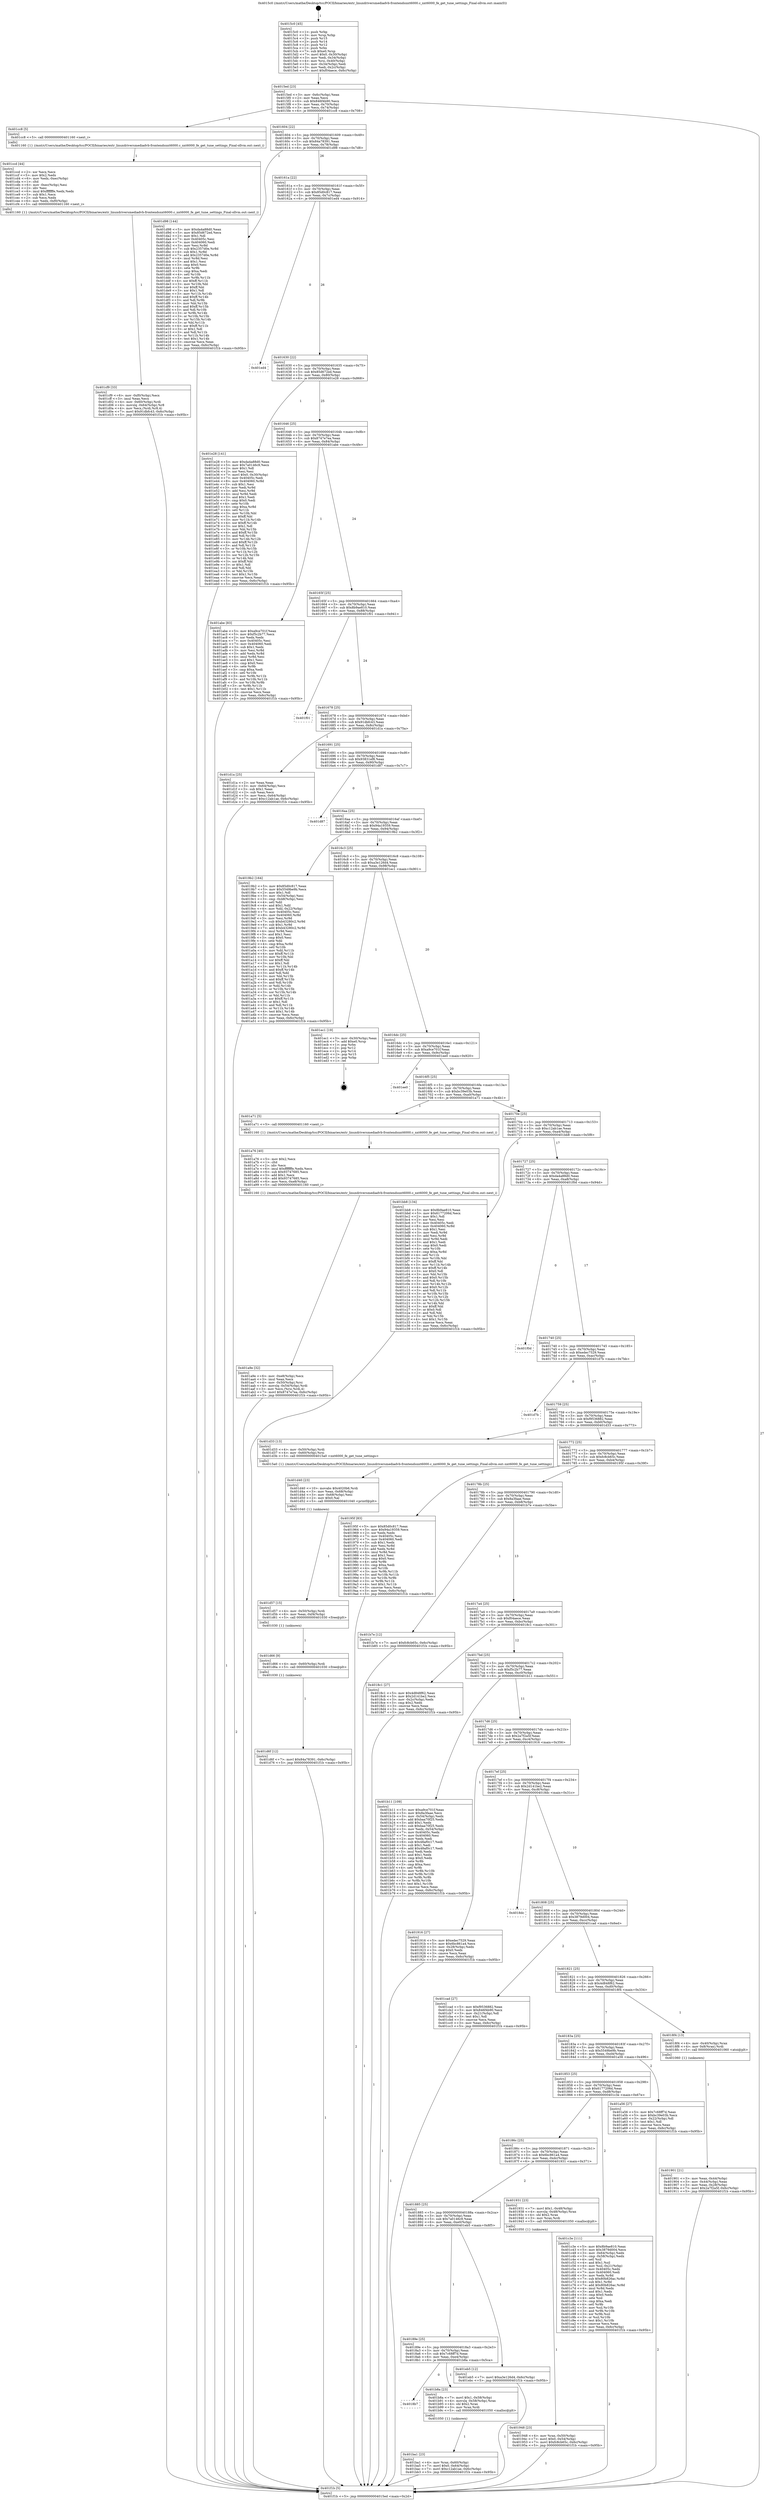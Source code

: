 digraph "0x4015c0" {
  label = "0x4015c0 (/mnt/c/Users/mathe/Desktop/tcc/POCII/binaries/extr_linuxdriversmediadvb-frontendsnxt6000.c_nxt6000_fe_get_tune_settings_Final-ollvm.out::main(0))"
  labelloc = "t"
  node[shape=record]

  Entry [label="",width=0.3,height=0.3,shape=circle,fillcolor=black,style=filled]
  "0x4015ed" [label="{
     0x4015ed [23]\l
     | [instrs]\l
     &nbsp;&nbsp;0x4015ed \<+3\>: mov -0x6c(%rbp),%eax\l
     &nbsp;&nbsp;0x4015f0 \<+2\>: mov %eax,%ecx\l
     &nbsp;&nbsp;0x4015f2 \<+6\>: sub $0x846f4b90,%ecx\l
     &nbsp;&nbsp;0x4015f8 \<+3\>: mov %eax,-0x70(%rbp)\l
     &nbsp;&nbsp;0x4015fb \<+3\>: mov %ecx,-0x74(%rbp)\l
     &nbsp;&nbsp;0x4015fe \<+6\>: je 0000000000401cc8 \<main+0x708\>\l
  }"]
  "0x401cc8" [label="{
     0x401cc8 [5]\l
     | [instrs]\l
     &nbsp;&nbsp;0x401cc8 \<+5\>: call 0000000000401160 \<next_i\>\l
     | [calls]\l
     &nbsp;&nbsp;0x401160 \{1\} (/mnt/c/Users/mathe/Desktop/tcc/POCII/binaries/extr_linuxdriversmediadvb-frontendsnxt6000.c_nxt6000_fe_get_tune_settings_Final-ollvm.out::next_i)\l
  }"]
  "0x401604" [label="{
     0x401604 [22]\l
     | [instrs]\l
     &nbsp;&nbsp;0x401604 \<+5\>: jmp 0000000000401609 \<main+0x49\>\l
     &nbsp;&nbsp;0x401609 \<+3\>: mov -0x70(%rbp),%eax\l
     &nbsp;&nbsp;0x40160c \<+5\>: sub $0x84a78391,%eax\l
     &nbsp;&nbsp;0x401611 \<+3\>: mov %eax,-0x78(%rbp)\l
     &nbsp;&nbsp;0x401614 \<+6\>: je 0000000000401d98 \<main+0x7d8\>\l
  }"]
  Exit [label="",width=0.3,height=0.3,shape=circle,fillcolor=black,style=filled,peripheries=2]
  "0x401d98" [label="{
     0x401d98 [144]\l
     | [instrs]\l
     &nbsp;&nbsp;0x401d98 \<+5\>: mov $0xda4a88d0,%eax\l
     &nbsp;&nbsp;0x401d9d \<+5\>: mov $0x85d672ed,%ecx\l
     &nbsp;&nbsp;0x401da2 \<+2\>: mov $0x1,%dl\l
     &nbsp;&nbsp;0x401da4 \<+7\>: mov 0x40405c,%esi\l
     &nbsp;&nbsp;0x401dab \<+7\>: mov 0x404060,%edi\l
     &nbsp;&nbsp;0x401db2 \<+3\>: mov %esi,%r8d\l
     &nbsp;&nbsp;0x401db5 \<+7\>: sub $0x2357d0e,%r8d\l
     &nbsp;&nbsp;0x401dbc \<+4\>: sub $0x1,%r8d\l
     &nbsp;&nbsp;0x401dc0 \<+7\>: add $0x2357d0e,%r8d\l
     &nbsp;&nbsp;0x401dc7 \<+4\>: imul %r8d,%esi\l
     &nbsp;&nbsp;0x401dcb \<+3\>: and $0x1,%esi\l
     &nbsp;&nbsp;0x401dce \<+3\>: cmp $0x0,%esi\l
     &nbsp;&nbsp;0x401dd1 \<+4\>: sete %r9b\l
     &nbsp;&nbsp;0x401dd5 \<+3\>: cmp $0xa,%edi\l
     &nbsp;&nbsp;0x401dd8 \<+4\>: setl %r10b\l
     &nbsp;&nbsp;0x401ddc \<+3\>: mov %r9b,%r11b\l
     &nbsp;&nbsp;0x401ddf \<+4\>: xor $0xff,%r11b\l
     &nbsp;&nbsp;0x401de3 \<+3\>: mov %r10b,%bl\l
     &nbsp;&nbsp;0x401de6 \<+3\>: xor $0xff,%bl\l
     &nbsp;&nbsp;0x401de9 \<+3\>: xor $0x1,%dl\l
     &nbsp;&nbsp;0x401dec \<+3\>: mov %r11b,%r14b\l
     &nbsp;&nbsp;0x401def \<+4\>: and $0xff,%r14b\l
     &nbsp;&nbsp;0x401df3 \<+3\>: and %dl,%r9b\l
     &nbsp;&nbsp;0x401df6 \<+3\>: mov %bl,%r15b\l
     &nbsp;&nbsp;0x401df9 \<+4\>: and $0xff,%r15b\l
     &nbsp;&nbsp;0x401dfd \<+3\>: and %dl,%r10b\l
     &nbsp;&nbsp;0x401e00 \<+3\>: or %r9b,%r14b\l
     &nbsp;&nbsp;0x401e03 \<+3\>: or %r10b,%r15b\l
     &nbsp;&nbsp;0x401e06 \<+3\>: xor %r15b,%r14b\l
     &nbsp;&nbsp;0x401e09 \<+3\>: or %bl,%r11b\l
     &nbsp;&nbsp;0x401e0c \<+4\>: xor $0xff,%r11b\l
     &nbsp;&nbsp;0x401e10 \<+3\>: or $0x1,%dl\l
     &nbsp;&nbsp;0x401e13 \<+3\>: and %dl,%r11b\l
     &nbsp;&nbsp;0x401e16 \<+3\>: or %r11b,%r14b\l
     &nbsp;&nbsp;0x401e19 \<+4\>: test $0x1,%r14b\l
     &nbsp;&nbsp;0x401e1d \<+3\>: cmovne %ecx,%eax\l
     &nbsp;&nbsp;0x401e20 \<+3\>: mov %eax,-0x6c(%rbp)\l
     &nbsp;&nbsp;0x401e23 \<+5\>: jmp 0000000000401f1b \<main+0x95b\>\l
  }"]
  "0x40161a" [label="{
     0x40161a [22]\l
     | [instrs]\l
     &nbsp;&nbsp;0x40161a \<+5\>: jmp 000000000040161f \<main+0x5f\>\l
     &nbsp;&nbsp;0x40161f \<+3\>: mov -0x70(%rbp),%eax\l
     &nbsp;&nbsp;0x401622 \<+5\>: sub $0x85d0c817,%eax\l
     &nbsp;&nbsp;0x401627 \<+3\>: mov %eax,-0x7c(%rbp)\l
     &nbsp;&nbsp;0x40162a \<+6\>: je 0000000000401ed4 \<main+0x914\>\l
  }"]
  "0x401d6f" [label="{
     0x401d6f [12]\l
     | [instrs]\l
     &nbsp;&nbsp;0x401d6f \<+7\>: movl $0x84a78391,-0x6c(%rbp)\l
     &nbsp;&nbsp;0x401d76 \<+5\>: jmp 0000000000401f1b \<main+0x95b\>\l
  }"]
  "0x401ed4" [label="{
     0x401ed4\l
  }", style=dashed]
  "0x401630" [label="{
     0x401630 [22]\l
     | [instrs]\l
     &nbsp;&nbsp;0x401630 \<+5\>: jmp 0000000000401635 \<main+0x75\>\l
     &nbsp;&nbsp;0x401635 \<+3\>: mov -0x70(%rbp),%eax\l
     &nbsp;&nbsp;0x401638 \<+5\>: sub $0x85d672ed,%eax\l
     &nbsp;&nbsp;0x40163d \<+3\>: mov %eax,-0x80(%rbp)\l
     &nbsp;&nbsp;0x401640 \<+6\>: je 0000000000401e28 \<main+0x868\>\l
  }"]
  "0x401d66" [label="{
     0x401d66 [9]\l
     | [instrs]\l
     &nbsp;&nbsp;0x401d66 \<+4\>: mov -0x60(%rbp),%rdi\l
     &nbsp;&nbsp;0x401d6a \<+5\>: call 0000000000401030 \<free@plt\>\l
     | [calls]\l
     &nbsp;&nbsp;0x401030 \{1\} (unknown)\l
  }"]
  "0x401e28" [label="{
     0x401e28 [141]\l
     | [instrs]\l
     &nbsp;&nbsp;0x401e28 \<+5\>: mov $0xda4a88d0,%eax\l
     &nbsp;&nbsp;0x401e2d \<+5\>: mov $0x7a0146c9,%ecx\l
     &nbsp;&nbsp;0x401e32 \<+2\>: mov $0x1,%dl\l
     &nbsp;&nbsp;0x401e34 \<+2\>: xor %esi,%esi\l
     &nbsp;&nbsp;0x401e36 \<+7\>: movl $0x0,-0x30(%rbp)\l
     &nbsp;&nbsp;0x401e3d \<+7\>: mov 0x40405c,%edi\l
     &nbsp;&nbsp;0x401e44 \<+8\>: mov 0x404060,%r8d\l
     &nbsp;&nbsp;0x401e4c \<+3\>: sub $0x1,%esi\l
     &nbsp;&nbsp;0x401e4f \<+3\>: mov %edi,%r9d\l
     &nbsp;&nbsp;0x401e52 \<+3\>: add %esi,%r9d\l
     &nbsp;&nbsp;0x401e55 \<+4\>: imul %r9d,%edi\l
     &nbsp;&nbsp;0x401e59 \<+3\>: and $0x1,%edi\l
     &nbsp;&nbsp;0x401e5c \<+3\>: cmp $0x0,%edi\l
     &nbsp;&nbsp;0x401e5f \<+4\>: sete %r10b\l
     &nbsp;&nbsp;0x401e63 \<+4\>: cmp $0xa,%r8d\l
     &nbsp;&nbsp;0x401e67 \<+4\>: setl %r11b\l
     &nbsp;&nbsp;0x401e6b \<+3\>: mov %r10b,%bl\l
     &nbsp;&nbsp;0x401e6e \<+3\>: xor $0xff,%bl\l
     &nbsp;&nbsp;0x401e71 \<+3\>: mov %r11b,%r14b\l
     &nbsp;&nbsp;0x401e74 \<+4\>: xor $0xff,%r14b\l
     &nbsp;&nbsp;0x401e78 \<+3\>: xor $0x1,%dl\l
     &nbsp;&nbsp;0x401e7b \<+3\>: mov %bl,%r15b\l
     &nbsp;&nbsp;0x401e7e \<+4\>: and $0xff,%r15b\l
     &nbsp;&nbsp;0x401e82 \<+3\>: and %dl,%r10b\l
     &nbsp;&nbsp;0x401e85 \<+3\>: mov %r14b,%r12b\l
     &nbsp;&nbsp;0x401e88 \<+4\>: and $0xff,%r12b\l
     &nbsp;&nbsp;0x401e8c \<+3\>: and %dl,%r11b\l
     &nbsp;&nbsp;0x401e8f \<+3\>: or %r10b,%r15b\l
     &nbsp;&nbsp;0x401e92 \<+3\>: or %r11b,%r12b\l
     &nbsp;&nbsp;0x401e95 \<+3\>: xor %r12b,%r15b\l
     &nbsp;&nbsp;0x401e98 \<+3\>: or %r14b,%bl\l
     &nbsp;&nbsp;0x401e9b \<+3\>: xor $0xff,%bl\l
     &nbsp;&nbsp;0x401e9e \<+3\>: or $0x1,%dl\l
     &nbsp;&nbsp;0x401ea1 \<+2\>: and %dl,%bl\l
     &nbsp;&nbsp;0x401ea3 \<+3\>: or %bl,%r15b\l
     &nbsp;&nbsp;0x401ea6 \<+4\>: test $0x1,%r15b\l
     &nbsp;&nbsp;0x401eaa \<+3\>: cmovne %ecx,%eax\l
     &nbsp;&nbsp;0x401ead \<+3\>: mov %eax,-0x6c(%rbp)\l
     &nbsp;&nbsp;0x401eb0 \<+5\>: jmp 0000000000401f1b \<main+0x95b\>\l
  }"]
  "0x401646" [label="{
     0x401646 [25]\l
     | [instrs]\l
     &nbsp;&nbsp;0x401646 \<+5\>: jmp 000000000040164b \<main+0x8b\>\l
     &nbsp;&nbsp;0x40164b \<+3\>: mov -0x70(%rbp),%eax\l
     &nbsp;&nbsp;0x40164e \<+5\>: sub $0x8747e7ea,%eax\l
     &nbsp;&nbsp;0x401653 \<+6\>: mov %eax,-0x84(%rbp)\l
     &nbsp;&nbsp;0x401659 \<+6\>: je 0000000000401abe \<main+0x4fe\>\l
  }"]
  "0x401d57" [label="{
     0x401d57 [15]\l
     | [instrs]\l
     &nbsp;&nbsp;0x401d57 \<+4\>: mov -0x50(%rbp),%rdi\l
     &nbsp;&nbsp;0x401d5b \<+6\>: mov %eax,-0xf4(%rbp)\l
     &nbsp;&nbsp;0x401d61 \<+5\>: call 0000000000401030 \<free@plt\>\l
     | [calls]\l
     &nbsp;&nbsp;0x401030 \{1\} (unknown)\l
  }"]
  "0x401abe" [label="{
     0x401abe [83]\l
     | [instrs]\l
     &nbsp;&nbsp;0x401abe \<+5\>: mov $0xa9ce701f,%eax\l
     &nbsp;&nbsp;0x401ac3 \<+5\>: mov $0xf5c2b77,%ecx\l
     &nbsp;&nbsp;0x401ac8 \<+2\>: xor %edx,%edx\l
     &nbsp;&nbsp;0x401aca \<+7\>: mov 0x40405c,%esi\l
     &nbsp;&nbsp;0x401ad1 \<+7\>: mov 0x404060,%edi\l
     &nbsp;&nbsp;0x401ad8 \<+3\>: sub $0x1,%edx\l
     &nbsp;&nbsp;0x401adb \<+3\>: mov %esi,%r8d\l
     &nbsp;&nbsp;0x401ade \<+3\>: add %edx,%r8d\l
     &nbsp;&nbsp;0x401ae1 \<+4\>: imul %r8d,%esi\l
     &nbsp;&nbsp;0x401ae5 \<+3\>: and $0x1,%esi\l
     &nbsp;&nbsp;0x401ae8 \<+3\>: cmp $0x0,%esi\l
     &nbsp;&nbsp;0x401aeb \<+4\>: sete %r9b\l
     &nbsp;&nbsp;0x401aef \<+3\>: cmp $0xa,%edi\l
     &nbsp;&nbsp;0x401af2 \<+4\>: setl %r10b\l
     &nbsp;&nbsp;0x401af6 \<+3\>: mov %r9b,%r11b\l
     &nbsp;&nbsp;0x401af9 \<+3\>: and %r10b,%r11b\l
     &nbsp;&nbsp;0x401afc \<+3\>: xor %r10b,%r9b\l
     &nbsp;&nbsp;0x401aff \<+3\>: or %r9b,%r11b\l
     &nbsp;&nbsp;0x401b02 \<+4\>: test $0x1,%r11b\l
     &nbsp;&nbsp;0x401b06 \<+3\>: cmovne %ecx,%eax\l
     &nbsp;&nbsp;0x401b09 \<+3\>: mov %eax,-0x6c(%rbp)\l
     &nbsp;&nbsp;0x401b0c \<+5\>: jmp 0000000000401f1b \<main+0x95b\>\l
  }"]
  "0x40165f" [label="{
     0x40165f [25]\l
     | [instrs]\l
     &nbsp;&nbsp;0x40165f \<+5\>: jmp 0000000000401664 \<main+0xa4\>\l
     &nbsp;&nbsp;0x401664 \<+3\>: mov -0x70(%rbp),%eax\l
     &nbsp;&nbsp;0x401667 \<+5\>: sub $0x8b9ae810,%eax\l
     &nbsp;&nbsp;0x40166c \<+6\>: mov %eax,-0x88(%rbp)\l
     &nbsp;&nbsp;0x401672 \<+6\>: je 0000000000401f01 \<main+0x941\>\l
  }"]
  "0x401d40" [label="{
     0x401d40 [23]\l
     | [instrs]\l
     &nbsp;&nbsp;0x401d40 \<+10\>: movabs $0x4020b6,%rdi\l
     &nbsp;&nbsp;0x401d4a \<+3\>: mov %eax,-0x68(%rbp)\l
     &nbsp;&nbsp;0x401d4d \<+3\>: mov -0x68(%rbp),%esi\l
     &nbsp;&nbsp;0x401d50 \<+2\>: mov $0x0,%al\l
     &nbsp;&nbsp;0x401d52 \<+5\>: call 0000000000401040 \<printf@plt\>\l
     | [calls]\l
     &nbsp;&nbsp;0x401040 \{1\} (unknown)\l
  }"]
  "0x401f01" [label="{
     0x401f01\l
  }", style=dashed]
  "0x401678" [label="{
     0x401678 [25]\l
     | [instrs]\l
     &nbsp;&nbsp;0x401678 \<+5\>: jmp 000000000040167d \<main+0xbd\>\l
     &nbsp;&nbsp;0x40167d \<+3\>: mov -0x70(%rbp),%eax\l
     &nbsp;&nbsp;0x401680 \<+5\>: sub $0x91dbfc43,%eax\l
     &nbsp;&nbsp;0x401685 \<+6\>: mov %eax,-0x8c(%rbp)\l
     &nbsp;&nbsp;0x40168b \<+6\>: je 0000000000401d1a \<main+0x75a\>\l
  }"]
  "0x401cf9" [label="{
     0x401cf9 [33]\l
     | [instrs]\l
     &nbsp;&nbsp;0x401cf9 \<+6\>: mov -0xf0(%rbp),%ecx\l
     &nbsp;&nbsp;0x401cff \<+3\>: imul %eax,%ecx\l
     &nbsp;&nbsp;0x401d02 \<+4\>: mov -0x60(%rbp),%rdi\l
     &nbsp;&nbsp;0x401d06 \<+4\>: movslq -0x64(%rbp),%r8\l
     &nbsp;&nbsp;0x401d0a \<+4\>: mov %ecx,(%rdi,%r8,4)\l
     &nbsp;&nbsp;0x401d0e \<+7\>: movl $0x91dbfc43,-0x6c(%rbp)\l
     &nbsp;&nbsp;0x401d15 \<+5\>: jmp 0000000000401f1b \<main+0x95b\>\l
  }"]
  "0x401d1a" [label="{
     0x401d1a [25]\l
     | [instrs]\l
     &nbsp;&nbsp;0x401d1a \<+2\>: xor %eax,%eax\l
     &nbsp;&nbsp;0x401d1c \<+3\>: mov -0x64(%rbp),%ecx\l
     &nbsp;&nbsp;0x401d1f \<+3\>: sub $0x1,%eax\l
     &nbsp;&nbsp;0x401d22 \<+2\>: sub %eax,%ecx\l
     &nbsp;&nbsp;0x401d24 \<+3\>: mov %ecx,-0x64(%rbp)\l
     &nbsp;&nbsp;0x401d27 \<+7\>: movl $0xc12ab1ae,-0x6c(%rbp)\l
     &nbsp;&nbsp;0x401d2e \<+5\>: jmp 0000000000401f1b \<main+0x95b\>\l
  }"]
  "0x401691" [label="{
     0x401691 [25]\l
     | [instrs]\l
     &nbsp;&nbsp;0x401691 \<+5\>: jmp 0000000000401696 \<main+0xd6\>\l
     &nbsp;&nbsp;0x401696 \<+3\>: mov -0x70(%rbp),%eax\l
     &nbsp;&nbsp;0x401699 \<+5\>: sub $0x93831ef8,%eax\l
     &nbsp;&nbsp;0x40169e \<+6\>: mov %eax,-0x90(%rbp)\l
     &nbsp;&nbsp;0x4016a4 \<+6\>: je 0000000000401d87 \<main+0x7c7\>\l
  }"]
  "0x401ccd" [label="{
     0x401ccd [44]\l
     | [instrs]\l
     &nbsp;&nbsp;0x401ccd \<+2\>: xor %ecx,%ecx\l
     &nbsp;&nbsp;0x401ccf \<+5\>: mov $0x2,%edx\l
     &nbsp;&nbsp;0x401cd4 \<+6\>: mov %edx,-0xec(%rbp)\l
     &nbsp;&nbsp;0x401cda \<+1\>: cltd\l
     &nbsp;&nbsp;0x401cdb \<+6\>: mov -0xec(%rbp),%esi\l
     &nbsp;&nbsp;0x401ce1 \<+2\>: idiv %esi\l
     &nbsp;&nbsp;0x401ce3 \<+6\>: imul $0xfffffffe,%edx,%edx\l
     &nbsp;&nbsp;0x401ce9 \<+3\>: sub $0x1,%ecx\l
     &nbsp;&nbsp;0x401cec \<+2\>: sub %ecx,%edx\l
     &nbsp;&nbsp;0x401cee \<+6\>: mov %edx,-0xf0(%rbp)\l
     &nbsp;&nbsp;0x401cf4 \<+5\>: call 0000000000401160 \<next_i\>\l
     | [calls]\l
     &nbsp;&nbsp;0x401160 \{1\} (/mnt/c/Users/mathe/Desktop/tcc/POCII/binaries/extr_linuxdriversmediadvb-frontendsnxt6000.c_nxt6000_fe_get_tune_settings_Final-ollvm.out::next_i)\l
  }"]
  "0x401d87" [label="{
     0x401d87\l
  }", style=dashed]
  "0x4016aa" [label="{
     0x4016aa [25]\l
     | [instrs]\l
     &nbsp;&nbsp;0x4016aa \<+5\>: jmp 00000000004016af \<main+0xef\>\l
     &nbsp;&nbsp;0x4016af \<+3\>: mov -0x70(%rbp),%eax\l
     &nbsp;&nbsp;0x4016b2 \<+5\>: sub $0x94a19359,%eax\l
     &nbsp;&nbsp;0x4016b7 \<+6\>: mov %eax,-0x94(%rbp)\l
     &nbsp;&nbsp;0x4016bd \<+6\>: je 00000000004019b2 \<main+0x3f2\>\l
  }"]
  "0x401ba1" [label="{
     0x401ba1 [23]\l
     | [instrs]\l
     &nbsp;&nbsp;0x401ba1 \<+4\>: mov %rax,-0x60(%rbp)\l
     &nbsp;&nbsp;0x401ba5 \<+7\>: movl $0x0,-0x64(%rbp)\l
     &nbsp;&nbsp;0x401bac \<+7\>: movl $0xc12ab1ae,-0x6c(%rbp)\l
     &nbsp;&nbsp;0x401bb3 \<+5\>: jmp 0000000000401f1b \<main+0x95b\>\l
  }"]
  "0x4019b2" [label="{
     0x4019b2 [164]\l
     | [instrs]\l
     &nbsp;&nbsp;0x4019b2 \<+5\>: mov $0x85d0c817,%eax\l
     &nbsp;&nbsp;0x4019b7 \<+5\>: mov $0x5549be9b,%ecx\l
     &nbsp;&nbsp;0x4019bc \<+2\>: mov $0x1,%dl\l
     &nbsp;&nbsp;0x4019be \<+3\>: mov -0x54(%rbp),%esi\l
     &nbsp;&nbsp;0x4019c1 \<+3\>: cmp -0x48(%rbp),%esi\l
     &nbsp;&nbsp;0x4019c4 \<+4\>: setl %dil\l
     &nbsp;&nbsp;0x4019c8 \<+4\>: and $0x1,%dil\l
     &nbsp;&nbsp;0x4019cc \<+4\>: mov %dil,-0x22(%rbp)\l
     &nbsp;&nbsp;0x4019d0 \<+7\>: mov 0x40405c,%esi\l
     &nbsp;&nbsp;0x4019d7 \<+8\>: mov 0x404060,%r8d\l
     &nbsp;&nbsp;0x4019df \<+3\>: mov %esi,%r9d\l
     &nbsp;&nbsp;0x4019e2 \<+7\>: sub $0xb43280c2,%r9d\l
     &nbsp;&nbsp;0x4019e9 \<+4\>: sub $0x1,%r9d\l
     &nbsp;&nbsp;0x4019ed \<+7\>: add $0xb43280c2,%r9d\l
     &nbsp;&nbsp;0x4019f4 \<+4\>: imul %r9d,%esi\l
     &nbsp;&nbsp;0x4019f8 \<+3\>: and $0x1,%esi\l
     &nbsp;&nbsp;0x4019fb \<+3\>: cmp $0x0,%esi\l
     &nbsp;&nbsp;0x4019fe \<+4\>: sete %dil\l
     &nbsp;&nbsp;0x401a02 \<+4\>: cmp $0xa,%r8d\l
     &nbsp;&nbsp;0x401a06 \<+4\>: setl %r10b\l
     &nbsp;&nbsp;0x401a0a \<+3\>: mov %dil,%r11b\l
     &nbsp;&nbsp;0x401a0d \<+4\>: xor $0xff,%r11b\l
     &nbsp;&nbsp;0x401a11 \<+3\>: mov %r10b,%bl\l
     &nbsp;&nbsp;0x401a14 \<+3\>: xor $0xff,%bl\l
     &nbsp;&nbsp;0x401a17 \<+3\>: xor $0x1,%dl\l
     &nbsp;&nbsp;0x401a1a \<+3\>: mov %r11b,%r14b\l
     &nbsp;&nbsp;0x401a1d \<+4\>: and $0xff,%r14b\l
     &nbsp;&nbsp;0x401a21 \<+3\>: and %dl,%dil\l
     &nbsp;&nbsp;0x401a24 \<+3\>: mov %bl,%r15b\l
     &nbsp;&nbsp;0x401a27 \<+4\>: and $0xff,%r15b\l
     &nbsp;&nbsp;0x401a2b \<+3\>: and %dl,%r10b\l
     &nbsp;&nbsp;0x401a2e \<+3\>: or %dil,%r14b\l
     &nbsp;&nbsp;0x401a31 \<+3\>: or %r10b,%r15b\l
     &nbsp;&nbsp;0x401a34 \<+3\>: xor %r15b,%r14b\l
     &nbsp;&nbsp;0x401a37 \<+3\>: or %bl,%r11b\l
     &nbsp;&nbsp;0x401a3a \<+4\>: xor $0xff,%r11b\l
     &nbsp;&nbsp;0x401a3e \<+3\>: or $0x1,%dl\l
     &nbsp;&nbsp;0x401a41 \<+3\>: and %dl,%r11b\l
     &nbsp;&nbsp;0x401a44 \<+3\>: or %r11b,%r14b\l
     &nbsp;&nbsp;0x401a47 \<+4\>: test $0x1,%r14b\l
     &nbsp;&nbsp;0x401a4b \<+3\>: cmovne %ecx,%eax\l
     &nbsp;&nbsp;0x401a4e \<+3\>: mov %eax,-0x6c(%rbp)\l
     &nbsp;&nbsp;0x401a51 \<+5\>: jmp 0000000000401f1b \<main+0x95b\>\l
  }"]
  "0x4016c3" [label="{
     0x4016c3 [25]\l
     | [instrs]\l
     &nbsp;&nbsp;0x4016c3 \<+5\>: jmp 00000000004016c8 \<main+0x108\>\l
     &nbsp;&nbsp;0x4016c8 \<+3\>: mov -0x70(%rbp),%eax\l
     &nbsp;&nbsp;0x4016cb \<+5\>: sub $0xa3e126d4,%eax\l
     &nbsp;&nbsp;0x4016d0 \<+6\>: mov %eax,-0x98(%rbp)\l
     &nbsp;&nbsp;0x4016d6 \<+6\>: je 0000000000401ec1 \<main+0x901\>\l
  }"]
  "0x4018b7" [label="{
     0x4018b7\l
  }", style=dashed]
  "0x401ec1" [label="{
     0x401ec1 [19]\l
     | [instrs]\l
     &nbsp;&nbsp;0x401ec1 \<+3\>: mov -0x30(%rbp),%eax\l
     &nbsp;&nbsp;0x401ec4 \<+7\>: add $0xe0,%rsp\l
     &nbsp;&nbsp;0x401ecb \<+1\>: pop %rbx\l
     &nbsp;&nbsp;0x401ecc \<+2\>: pop %r12\l
     &nbsp;&nbsp;0x401ece \<+2\>: pop %r14\l
     &nbsp;&nbsp;0x401ed0 \<+2\>: pop %r15\l
     &nbsp;&nbsp;0x401ed2 \<+1\>: pop %rbp\l
     &nbsp;&nbsp;0x401ed3 \<+1\>: ret\l
  }"]
  "0x4016dc" [label="{
     0x4016dc [25]\l
     | [instrs]\l
     &nbsp;&nbsp;0x4016dc \<+5\>: jmp 00000000004016e1 \<main+0x121\>\l
     &nbsp;&nbsp;0x4016e1 \<+3\>: mov -0x70(%rbp),%eax\l
     &nbsp;&nbsp;0x4016e4 \<+5\>: sub $0xa9ce701f,%eax\l
     &nbsp;&nbsp;0x4016e9 \<+6\>: mov %eax,-0x9c(%rbp)\l
     &nbsp;&nbsp;0x4016ef \<+6\>: je 0000000000401ee0 \<main+0x920\>\l
  }"]
  "0x401b8a" [label="{
     0x401b8a [23]\l
     | [instrs]\l
     &nbsp;&nbsp;0x401b8a \<+7\>: movl $0x1,-0x58(%rbp)\l
     &nbsp;&nbsp;0x401b91 \<+4\>: movslq -0x58(%rbp),%rax\l
     &nbsp;&nbsp;0x401b95 \<+4\>: shl $0x2,%rax\l
     &nbsp;&nbsp;0x401b99 \<+3\>: mov %rax,%rdi\l
     &nbsp;&nbsp;0x401b9c \<+5\>: call 0000000000401050 \<malloc@plt\>\l
     | [calls]\l
     &nbsp;&nbsp;0x401050 \{1\} (unknown)\l
  }"]
  "0x401ee0" [label="{
     0x401ee0\l
  }", style=dashed]
  "0x4016f5" [label="{
     0x4016f5 [25]\l
     | [instrs]\l
     &nbsp;&nbsp;0x4016f5 \<+5\>: jmp 00000000004016fa \<main+0x13a\>\l
     &nbsp;&nbsp;0x4016fa \<+3\>: mov -0x70(%rbp),%eax\l
     &nbsp;&nbsp;0x4016fd \<+5\>: sub $0xbc39e03b,%eax\l
     &nbsp;&nbsp;0x401702 \<+6\>: mov %eax,-0xa0(%rbp)\l
     &nbsp;&nbsp;0x401708 \<+6\>: je 0000000000401a71 \<main+0x4b1\>\l
  }"]
  "0x40189e" [label="{
     0x40189e [25]\l
     | [instrs]\l
     &nbsp;&nbsp;0x40189e \<+5\>: jmp 00000000004018a3 \<main+0x2e3\>\l
     &nbsp;&nbsp;0x4018a3 \<+3\>: mov -0x70(%rbp),%eax\l
     &nbsp;&nbsp;0x4018a6 \<+5\>: sub $0x7c68ff7d,%eax\l
     &nbsp;&nbsp;0x4018ab \<+6\>: mov %eax,-0xe4(%rbp)\l
     &nbsp;&nbsp;0x4018b1 \<+6\>: je 0000000000401b8a \<main+0x5ca\>\l
  }"]
  "0x401a71" [label="{
     0x401a71 [5]\l
     | [instrs]\l
     &nbsp;&nbsp;0x401a71 \<+5\>: call 0000000000401160 \<next_i\>\l
     | [calls]\l
     &nbsp;&nbsp;0x401160 \{1\} (/mnt/c/Users/mathe/Desktop/tcc/POCII/binaries/extr_linuxdriversmediadvb-frontendsnxt6000.c_nxt6000_fe_get_tune_settings_Final-ollvm.out::next_i)\l
  }"]
  "0x40170e" [label="{
     0x40170e [25]\l
     | [instrs]\l
     &nbsp;&nbsp;0x40170e \<+5\>: jmp 0000000000401713 \<main+0x153\>\l
     &nbsp;&nbsp;0x401713 \<+3\>: mov -0x70(%rbp),%eax\l
     &nbsp;&nbsp;0x401716 \<+5\>: sub $0xc12ab1ae,%eax\l
     &nbsp;&nbsp;0x40171b \<+6\>: mov %eax,-0xa4(%rbp)\l
     &nbsp;&nbsp;0x401721 \<+6\>: je 0000000000401bb8 \<main+0x5f8\>\l
  }"]
  "0x401eb5" [label="{
     0x401eb5 [12]\l
     | [instrs]\l
     &nbsp;&nbsp;0x401eb5 \<+7\>: movl $0xa3e126d4,-0x6c(%rbp)\l
     &nbsp;&nbsp;0x401ebc \<+5\>: jmp 0000000000401f1b \<main+0x95b\>\l
  }"]
  "0x401bb8" [label="{
     0x401bb8 [134]\l
     | [instrs]\l
     &nbsp;&nbsp;0x401bb8 \<+5\>: mov $0x8b9ae810,%eax\l
     &nbsp;&nbsp;0x401bbd \<+5\>: mov $0x6177206d,%ecx\l
     &nbsp;&nbsp;0x401bc2 \<+2\>: mov $0x1,%dl\l
     &nbsp;&nbsp;0x401bc4 \<+2\>: xor %esi,%esi\l
     &nbsp;&nbsp;0x401bc6 \<+7\>: mov 0x40405c,%edi\l
     &nbsp;&nbsp;0x401bcd \<+8\>: mov 0x404060,%r8d\l
     &nbsp;&nbsp;0x401bd5 \<+3\>: sub $0x1,%esi\l
     &nbsp;&nbsp;0x401bd8 \<+3\>: mov %edi,%r9d\l
     &nbsp;&nbsp;0x401bdb \<+3\>: add %esi,%r9d\l
     &nbsp;&nbsp;0x401bde \<+4\>: imul %r9d,%edi\l
     &nbsp;&nbsp;0x401be2 \<+3\>: and $0x1,%edi\l
     &nbsp;&nbsp;0x401be5 \<+3\>: cmp $0x0,%edi\l
     &nbsp;&nbsp;0x401be8 \<+4\>: sete %r10b\l
     &nbsp;&nbsp;0x401bec \<+4\>: cmp $0xa,%r8d\l
     &nbsp;&nbsp;0x401bf0 \<+4\>: setl %r11b\l
     &nbsp;&nbsp;0x401bf4 \<+3\>: mov %r10b,%bl\l
     &nbsp;&nbsp;0x401bf7 \<+3\>: xor $0xff,%bl\l
     &nbsp;&nbsp;0x401bfa \<+3\>: mov %r11b,%r14b\l
     &nbsp;&nbsp;0x401bfd \<+4\>: xor $0xff,%r14b\l
     &nbsp;&nbsp;0x401c01 \<+3\>: xor $0x0,%dl\l
     &nbsp;&nbsp;0x401c04 \<+3\>: mov %bl,%r15b\l
     &nbsp;&nbsp;0x401c07 \<+4\>: and $0x0,%r15b\l
     &nbsp;&nbsp;0x401c0b \<+3\>: and %dl,%r10b\l
     &nbsp;&nbsp;0x401c0e \<+3\>: mov %r14b,%r12b\l
     &nbsp;&nbsp;0x401c11 \<+4\>: and $0x0,%r12b\l
     &nbsp;&nbsp;0x401c15 \<+3\>: and %dl,%r11b\l
     &nbsp;&nbsp;0x401c18 \<+3\>: or %r10b,%r15b\l
     &nbsp;&nbsp;0x401c1b \<+3\>: or %r11b,%r12b\l
     &nbsp;&nbsp;0x401c1e \<+3\>: xor %r12b,%r15b\l
     &nbsp;&nbsp;0x401c21 \<+3\>: or %r14b,%bl\l
     &nbsp;&nbsp;0x401c24 \<+3\>: xor $0xff,%bl\l
     &nbsp;&nbsp;0x401c27 \<+3\>: or $0x0,%dl\l
     &nbsp;&nbsp;0x401c2a \<+2\>: and %dl,%bl\l
     &nbsp;&nbsp;0x401c2c \<+3\>: or %bl,%r15b\l
     &nbsp;&nbsp;0x401c2f \<+4\>: test $0x1,%r15b\l
     &nbsp;&nbsp;0x401c33 \<+3\>: cmovne %ecx,%eax\l
     &nbsp;&nbsp;0x401c36 \<+3\>: mov %eax,-0x6c(%rbp)\l
     &nbsp;&nbsp;0x401c39 \<+5\>: jmp 0000000000401f1b \<main+0x95b\>\l
  }"]
  "0x401727" [label="{
     0x401727 [25]\l
     | [instrs]\l
     &nbsp;&nbsp;0x401727 \<+5\>: jmp 000000000040172c \<main+0x16c\>\l
     &nbsp;&nbsp;0x40172c \<+3\>: mov -0x70(%rbp),%eax\l
     &nbsp;&nbsp;0x40172f \<+5\>: sub $0xda4a88d0,%eax\l
     &nbsp;&nbsp;0x401734 \<+6\>: mov %eax,-0xa8(%rbp)\l
     &nbsp;&nbsp;0x40173a \<+6\>: je 0000000000401f0d \<main+0x94d\>\l
  }"]
  "0x401a9e" [label="{
     0x401a9e [32]\l
     | [instrs]\l
     &nbsp;&nbsp;0x401a9e \<+6\>: mov -0xe8(%rbp),%ecx\l
     &nbsp;&nbsp;0x401aa4 \<+3\>: imul %eax,%ecx\l
     &nbsp;&nbsp;0x401aa7 \<+4\>: mov -0x50(%rbp),%rsi\l
     &nbsp;&nbsp;0x401aab \<+4\>: movslq -0x54(%rbp),%rdi\l
     &nbsp;&nbsp;0x401aaf \<+3\>: mov %ecx,(%rsi,%rdi,4)\l
     &nbsp;&nbsp;0x401ab2 \<+7\>: movl $0x8747e7ea,-0x6c(%rbp)\l
     &nbsp;&nbsp;0x401ab9 \<+5\>: jmp 0000000000401f1b \<main+0x95b\>\l
  }"]
  "0x401f0d" [label="{
     0x401f0d\l
  }", style=dashed]
  "0x401740" [label="{
     0x401740 [25]\l
     | [instrs]\l
     &nbsp;&nbsp;0x401740 \<+5\>: jmp 0000000000401745 \<main+0x185\>\l
     &nbsp;&nbsp;0x401745 \<+3\>: mov -0x70(%rbp),%eax\l
     &nbsp;&nbsp;0x401748 \<+5\>: sub $0xedec7529,%eax\l
     &nbsp;&nbsp;0x40174d \<+6\>: mov %eax,-0xac(%rbp)\l
     &nbsp;&nbsp;0x401753 \<+6\>: je 0000000000401d7b \<main+0x7bb\>\l
  }"]
  "0x401a76" [label="{
     0x401a76 [40]\l
     | [instrs]\l
     &nbsp;&nbsp;0x401a76 \<+5\>: mov $0x2,%ecx\l
     &nbsp;&nbsp;0x401a7b \<+1\>: cltd\l
     &nbsp;&nbsp;0x401a7c \<+2\>: idiv %ecx\l
     &nbsp;&nbsp;0x401a7e \<+6\>: imul $0xfffffffe,%edx,%ecx\l
     &nbsp;&nbsp;0x401a84 \<+6\>: sub $0x93747685,%ecx\l
     &nbsp;&nbsp;0x401a8a \<+3\>: add $0x1,%ecx\l
     &nbsp;&nbsp;0x401a8d \<+6\>: add $0x93747685,%ecx\l
     &nbsp;&nbsp;0x401a93 \<+6\>: mov %ecx,-0xe8(%rbp)\l
     &nbsp;&nbsp;0x401a99 \<+5\>: call 0000000000401160 \<next_i\>\l
     | [calls]\l
     &nbsp;&nbsp;0x401160 \{1\} (/mnt/c/Users/mathe/Desktop/tcc/POCII/binaries/extr_linuxdriversmediadvb-frontendsnxt6000.c_nxt6000_fe_get_tune_settings_Final-ollvm.out::next_i)\l
  }"]
  "0x401d7b" [label="{
     0x401d7b\l
  }", style=dashed]
  "0x401759" [label="{
     0x401759 [25]\l
     | [instrs]\l
     &nbsp;&nbsp;0x401759 \<+5\>: jmp 000000000040175e \<main+0x19e\>\l
     &nbsp;&nbsp;0x40175e \<+3\>: mov -0x70(%rbp),%eax\l
     &nbsp;&nbsp;0x401761 \<+5\>: sub $0xf9536882,%eax\l
     &nbsp;&nbsp;0x401766 \<+6\>: mov %eax,-0xb0(%rbp)\l
     &nbsp;&nbsp;0x40176c \<+6\>: je 0000000000401d33 \<main+0x773\>\l
  }"]
  "0x401948" [label="{
     0x401948 [23]\l
     | [instrs]\l
     &nbsp;&nbsp;0x401948 \<+4\>: mov %rax,-0x50(%rbp)\l
     &nbsp;&nbsp;0x40194c \<+7\>: movl $0x0,-0x54(%rbp)\l
     &nbsp;&nbsp;0x401953 \<+7\>: movl $0xfc8cb65c,-0x6c(%rbp)\l
     &nbsp;&nbsp;0x40195a \<+5\>: jmp 0000000000401f1b \<main+0x95b\>\l
  }"]
  "0x401d33" [label="{
     0x401d33 [13]\l
     | [instrs]\l
     &nbsp;&nbsp;0x401d33 \<+4\>: mov -0x50(%rbp),%rdi\l
     &nbsp;&nbsp;0x401d37 \<+4\>: mov -0x60(%rbp),%rsi\l
     &nbsp;&nbsp;0x401d3b \<+5\>: call 00000000004015a0 \<nxt6000_fe_get_tune_settings\>\l
     | [calls]\l
     &nbsp;&nbsp;0x4015a0 \{1\} (/mnt/c/Users/mathe/Desktop/tcc/POCII/binaries/extr_linuxdriversmediadvb-frontendsnxt6000.c_nxt6000_fe_get_tune_settings_Final-ollvm.out::nxt6000_fe_get_tune_settings)\l
  }"]
  "0x401772" [label="{
     0x401772 [25]\l
     | [instrs]\l
     &nbsp;&nbsp;0x401772 \<+5\>: jmp 0000000000401777 \<main+0x1b7\>\l
     &nbsp;&nbsp;0x401777 \<+3\>: mov -0x70(%rbp),%eax\l
     &nbsp;&nbsp;0x40177a \<+5\>: sub $0xfc8cb65c,%eax\l
     &nbsp;&nbsp;0x40177f \<+6\>: mov %eax,-0xb4(%rbp)\l
     &nbsp;&nbsp;0x401785 \<+6\>: je 000000000040195f \<main+0x39f\>\l
  }"]
  "0x401885" [label="{
     0x401885 [25]\l
     | [instrs]\l
     &nbsp;&nbsp;0x401885 \<+5\>: jmp 000000000040188a \<main+0x2ca\>\l
     &nbsp;&nbsp;0x40188a \<+3\>: mov -0x70(%rbp),%eax\l
     &nbsp;&nbsp;0x40188d \<+5\>: sub $0x7a0146c9,%eax\l
     &nbsp;&nbsp;0x401892 \<+6\>: mov %eax,-0xe0(%rbp)\l
     &nbsp;&nbsp;0x401898 \<+6\>: je 0000000000401eb5 \<main+0x8f5\>\l
  }"]
  "0x40195f" [label="{
     0x40195f [83]\l
     | [instrs]\l
     &nbsp;&nbsp;0x40195f \<+5\>: mov $0x85d0c817,%eax\l
     &nbsp;&nbsp;0x401964 \<+5\>: mov $0x94a19359,%ecx\l
     &nbsp;&nbsp;0x401969 \<+2\>: xor %edx,%edx\l
     &nbsp;&nbsp;0x40196b \<+7\>: mov 0x40405c,%esi\l
     &nbsp;&nbsp;0x401972 \<+7\>: mov 0x404060,%edi\l
     &nbsp;&nbsp;0x401979 \<+3\>: sub $0x1,%edx\l
     &nbsp;&nbsp;0x40197c \<+3\>: mov %esi,%r8d\l
     &nbsp;&nbsp;0x40197f \<+3\>: add %edx,%r8d\l
     &nbsp;&nbsp;0x401982 \<+4\>: imul %r8d,%esi\l
     &nbsp;&nbsp;0x401986 \<+3\>: and $0x1,%esi\l
     &nbsp;&nbsp;0x401989 \<+3\>: cmp $0x0,%esi\l
     &nbsp;&nbsp;0x40198c \<+4\>: sete %r9b\l
     &nbsp;&nbsp;0x401990 \<+3\>: cmp $0xa,%edi\l
     &nbsp;&nbsp;0x401993 \<+4\>: setl %r10b\l
     &nbsp;&nbsp;0x401997 \<+3\>: mov %r9b,%r11b\l
     &nbsp;&nbsp;0x40199a \<+3\>: and %r10b,%r11b\l
     &nbsp;&nbsp;0x40199d \<+3\>: xor %r10b,%r9b\l
     &nbsp;&nbsp;0x4019a0 \<+3\>: or %r9b,%r11b\l
     &nbsp;&nbsp;0x4019a3 \<+4\>: test $0x1,%r11b\l
     &nbsp;&nbsp;0x4019a7 \<+3\>: cmovne %ecx,%eax\l
     &nbsp;&nbsp;0x4019aa \<+3\>: mov %eax,-0x6c(%rbp)\l
     &nbsp;&nbsp;0x4019ad \<+5\>: jmp 0000000000401f1b \<main+0x95b\>\l
  }"]
  "0x40178b" [label="{
     0x40178b [25]\l
     | [instrs]\l
     &nbsp;&nbsp;0x40178b \<+5\>: jmp 0000000000401790 \<main+0x1d0\>\l
     &nbsp;&nbsp;0x401790 \<+3\>: mov -0x70(%rbp),%eax\l
     &nbsp;&nbsp;0x401793 \<+5\>: sub $0x8a3faae,%eax\l
     &nbsp;&nbsp;0x401798 \<+6\>: mov %eax,-0xb8(%rbp)\l
     &nbsp;&nbsp;0x40179e \<+6\>: je 0000000000401b7e \<main+0x5be\>\l
  }"]
  "0x401931" [label="{
     0x401931 [23]\l
     | [instrs]\l
     &nbsp;&nbsp;0x401931 \<+7\>: movl $0x1,-0x48(%rbp)\l
     &nbsp;&nbsp;0x401938 \<+4\>: movslq -0x48(%rbp),%rax\l
     &nbsp;&nbsp;0x40193c \<+4\>: shl $0x2,%rax\l
     &nbsp;&nbsp;0x401940 \<+3\>: mov %rax,%rdi\l
     &nbsp;&nbsp;0x401943 \<+5\>: call 0000000000401050 \<malloc@plt\>\l
     | [calls]\l
     &nbsp;&nbsp;0x401050 \{1\} (unknown)\l
  }"]
  "0x401b7e" [label="{
     0x401b7e [12]\l
     | [instrs]\l
     &nbsp;&nbsp;0x401b7e \<+7\>: movl $0xfc8cb65c,-0x6c(%rbp)\l
     &nbsp;&nbsp;0x401b85 \<+5\>: jmp 0000000000401f1b \<main+0x95b\>\l
  }"]
  "0x4017a4" [label="{
     0x4017a4 [25]\l
     | [instrs]\l
     &nbsp;&nbsp;0x4017a4 \<+5\>: jmp 00000000004017a9 \<main+0x1e9\>\l
     &nbsp;&nbsp;0x4017a9 \<+3\>: mov -0x70(%rbp),%eax\l
     &nbsp;&nbsp;0x4017ac \<+5\>: sub $0xf04aece,%eax\l
     &nbsp;&nbsp;0x4017b1 \<+6\>: mov %eax,-0xbc(%rbp)\l
     &nbsp;&nbsp;0x4017b7 \<+6\>: je 00000000004018c1 \<main+0x301\>\l
  }"]
  "0x40186c" [label="{
     0x40186c [25]\l
     | [instrs]\l
     &nbsp;&nbsp;0x40186c \<+5\>: jmp 0000000000401871 \<main+0x2b1\>\l
     &nbsp;&nbsp;0x401871 \<+3\>: mov -0x70(%rbp),%eax\l
     &nbsp;&nbsp;0x401874 \<+5\>: sub $0x6bc861a4,%eax\l
     &nbsp;&nbsp;0x401879 \<+6\>: mov %eax,-0xdc(%rbp)\l
     &nbsp;&nbsp;0x40187f \<+6\>: je 0000000000401931 \<main+0x371\>\l
  }"]
  "0x4018c1" [label="{
     0x4018c1 [27]\l
     | [instrs]\l
     &nbsp;&nbsp;0x4018c1 \<+5\>: mov $0x4d848f62,%eax\l
     &nbsp;&nbsp;0x4018c6 \<+5\>: mov $0x2d141be2,%ecx\l
     &nbsp;&nbsp;0x4018cb \<+3\>: mov -0x2c(%rbp),%edx\l
     &nbsp;&nbsp;0x4018ce \<+3\>: cmp $0x2,%edx\l
     &nbsp;&nbsp;0x4018d1 \<+3\>: cmovne %ecx,%eax\l
     &nbsp;&nbsp;0x4018d4 \<+3\>: mov %eax,-0x6c(%rbp)\l
     &nbsp;&nbsp;0x4018d7 \<+5\>: jmp 0000000000401f1b \<main+0x95b\>\l
  }"]
  "0x4017bd" [label="{
     0x4017bd [25]\l
     | [instrs]\l
     &nbsp;&nbsp;0x4017bd \<+5\>: jmp 00000000004017c2 \<main+0x202\>\l
     &nbsp;&nbsp;0x4017c2 \<+3\>: mov -0x70(%rbp),%eax\l
     &nbsp;&nbsp;0x4017c5 \<+5\>: sub $0xf5c2b77,%eax\l
     &nbsp;&nbsp;0x4017ca \<+6\>: mov %eax,-0xc0(%rbp)\l
     &nbsp;&nbsp;0x4017d0 \<+6\>: je 0000000000401b11 \<main+0x551\>\l
  }"]
  "0x401f1b" [label="{
     0x401f1b [5]\l
     | [instrs]\l
     &nbsp;&nbsp;0x401f1b \<+5\>: jmp 00000000004015ed \<main+0x2d\>\l
  }"]
  "0x4015c0" [label="{
     0x4015c0 [45]\l
     | [instrs]\l
     &nbsp;&nbsp;0x4015c0 \<+1\>: push %rbp\l
     &nbsp;&nbsp;0x4015c1 \<+3\>: mov %rsp,%rbp\l
     &nbsp;&nbsp;0x4015c4 \<+2\>: push %r15\l
     &nbsp;&nbsp;0x4015c6 \<+2\>: push %r14\l
     &nbsp;&nbsp;0x4015c8 \<+2\>: push %r12\l
     &nbsp;&nbsp;0x4015ca \<+1\>: push %rbx\l
     &nbsp;&nbsp;0x4015cb \<+7\>: sub $0xe0,%rsp\l
     &nbsp;&nbsp;0x4015d2 \<+7\>: movl $0x0,-0x30(%rbp)\l
     &nbsp;&nbsp;0x4015d9 \<+3\>: mov %edi,-0x34(%rbp)\l
     &nbsp;&nbsp;0x4015dc \<+4\>: mov %rsi,-0x40(%rbp)\l
     &nbsp;&nbsp;0x4015e0 \<+3\>: mov -0x34(%rbp),%edi\l
     &nbsp;&nbsp;0x4015e3 \<+3\>: mov %edi,-0x2c(%rbp)\l
     &nbsp;&nbsp;0x4015e6 \<+7\>: movl $0xf04aece,-0x6c(%rbp)\l
  }"]
  "0x401c3e" [label="{
     0x401c3e [111]\l
     | [instrs]\l
     &nbsp;&nbsp;0x401c3e \<+5\>: mov $0x8b9ae810,%eax\l
     &nbsp;&nbsp;0x401c43 \<+5\>: mov $0x3879d004,%ecx\l
     &nbsp;&nbsp;0x401c48 \<+3\>: mov -0x64(%rbp),%edx\l
     &nbsp;&nbsp;0x401c4b \<+3\>: cmp -0x58(%rbp),%edx\l
     &nbsp;&nbsp;0x401c4e \<+4\>: setl %sil\l
     &nbsp;&nbsp;0x401c52 \<+4\>: and $0x1,%sil\l
     &nbsp;&nbsp;0x401c56 \<+4\>: mov %sil,-0x21(%rbp)\l
     &nbsp;&nbsp;0x401c5a \<+7\>: mov 0x40405c,%edx\l
     &nbsp;&nbsp;0x401c61 \<+7\>: mov 0x404060,%edi\l
     &nbsp;&nbsp;0x401c68 \<+3\>: mov %edx,%r8d\l
     &nbsp;&nbsp;0x401c6b \<+7\>: sub $0x80b826ac,%r8d\l
     &nbsp;&nbsp;0x401c72 \<+4\>: sub $0x1,%r8d\l
     &nbsp;&nbsp;0x401c76 \<+7\>: add $0x80b826ac,%r8d\l
     &nbsp;&nbsp;0x401c7d \<+4\>: imul %r8d,%edx\l
     &nbsp;&nbsp;0x401c81 \<+3\>: and $0x1,%edx\l
     &nbsp;&nbsp;0x401c84 \<+3\>: cmp $0x0,%edx\l
     &nbsp;&nbsp;0x401c87 \<+4\>: sete %sil\l
     &nbsp;&nbsp;0x401c8b \<+3\>: cmp $0xa,%edi\l
     &nbsp;&nbsp;0x401c8e \<+4\>: setl %r9b\l
     &nbsp;&nbsp;0x401c92 \<+3\>: mov %sil,%r10b\l
     &nbsp;&nbsp;0x401c95 \<+3\>: and %r9b,%r10b\l
     &nbsp;&nbsp;0x401c98 \<+3\>: xor %r9b,%sil\l
     &nbsp;&nbsp;0x401c9b \<+3\>: or %sil,%r10b\l
     &nbsp;&nbsp;0x401c9e \<+4\>: test $0x1,%r10b\l
     &nbsp;&nbsp;0x401ca2 \<+3\>: cmovne %ecx,%eax\l
     &nbsp;&nbsp;0x401ca5 \<+3\>: mov %eax,-0x6c(%rbp)\l
     &nbsp;&nbsp;0x401ca8 \<+5\>: jmp 0000000000401f1b \<main+0x95b\>\l
  }"]
  "0x401b11" [label="{
     0x401b11 [109]\l
     | [instrs]\l
     &nbsp;&nbsp;0x401b11 \<+5\>: mov $0xa9ce701f,%eax\l
     &nbsp;&nbsp;0x401b16 \<+5\>: mov $0x8a3faae,%ecx\l
     &nbsp;&nbsp;0x401b1b \<+3\>: mov -0x54(%rbp),%edx\l
     &nbsp;&nbsp;0x401b1e \<+6\>: add $0xbaa70f25,%edx\l
     &nbsp;&nbsp;0x401b24 \<+3\>: add $0x1,%edx\l
     &nbsp;&nbsp;0x401b27 \<+6\>: sub $0xbaa70f25,%edx\l
     &nbsp;&nbsp;0x401b2d \<+3\>: mov %edx,-0x54(%rbp)\l
     &nbsp;&nbsp;0x401b30 \<+7\>: mov 0x40405c,%edx\l
     &nbsp;&nbsp;0x401b37 \<+7\>: mov 0x404060,%esi\l
     &nbsp;&nbsp;0x401b3e \<+2\>: mov %edx,%edi\l
     &nbsp;&nbsp;0x401b40 \<+6\>: sub $0x48af0c17,%edi\l
     &nbsp;&nbsp;0x401b46 \<+3\>: sub $0x1,%edi\l
     &nbsp;&nbsp;0x401b49 \<+6\>: add $0x48af0c17,%edi\l
     &nbsp;&nbsp;0x401b4f \<+3\>: imul %edi,%edx\l
     &nbsp;&nbsp;0x401b52 \<+3\>: and $0x1,%edx\l
     &nbsp;&nbsp;0x401b55 \<+3\>: cmp $0x0,%edx\l
     &nbsp;&nbsp;0x401b58 \<+4\>: sete %r8b\l
     &nbsp;&nbsp;0x401b5c \<+3\>: cmp $0xa,%esi\l
     &nbsp;&nbsp;0x401b5f \<+4\>: setl %r9b\l
     &nbsp;&nbsp;0x401b63 \<+3\>: mov %r8b,%r10b\l
     &nbsp;&nbsp;0x401b66 \<+3\>: and %r9b,%r10b\l
     &nbsp;&nbsp;0x401b69 \<+3\>: xor %r9b,%r8b\l
     &nbsp;&nbsp;0x401b6c \<+3\>: or %r8b,%r10b\l
     &nbsp;&nbsp;0x401b6f \<+4\>: test $0x1,%r10b\l
     &nbsp;&nbsp;0x401b73 \<+3\>: cmovne %ecx,%eax\l
     &nbsp;&nbsp;0x401b76 \<+3\>: mov %eax,-0x6c(%rbp)\l
     &nbsp;&nbsp;0x401b79 \<+5\>: jmp 0000000000401f1b \<main+0x95b\>\l
  }"]
  "0x4017d6" [label="{
     0x4017d6 [25]\l
     | [instrs]\l
     &nbsp;&nbsp;0x4017d6 \<+5\>: jmp 00000000004017db \<main+0x21b\>\l
     &nbsp;&nbsp;0x4017db \<+3\>: mov -0x70(%rbp),%eax\l
     &nbsp;&nbsp;0x4017de \<+5\>: sub $0x2a7f2a5f,%eax\l
     &nbsp;&nbsp;0x4017e3 \<+6\>: mov %eax,-0xc4(%rbp)\l
     &nbsp;&nbsp;0x4017e9 \<+6\>: je 0000000000401916 \<main+0x356\>\l
  }"]
  "0x401853" [label="{
     0x401853 [25]\l
     | [instrs]\l
     &nbsp;&nbsp;0x401853 \<+5\>: jmp 0000000000401858 \<main+0x298\>\l
     &nbsp;&nbsp;0x401858 \<+3\>: mov -0x70(%rbp),%eax\l
     &nbsp;&nbsp;0x40185b \<+5\>: sub $0x6177206d,%eax\l
     &nbsp;&nbsp;0x401860 \<+6\>: mov %eax,-0xd8(%rbp)\l
     &nbsp;&nbsp;0x401866 \<+6\>: je 0000000000401c3e \<main+0x67e\>\l
  }"]
  "0x401916" [label="{
     0x401916 [27]\l
     | [instrs]\l
     &nbsp;&nbsp;0x401916 \<+5\>: mov $0xedec7529,%eax\l
     &nbsp;&nbsp;0x40191b \<+5\>: mov $0x6bc861a4,%ecx\l
     &nbsp;&nbsp;0x401920 \<+3\>: mov -0x28(%rbp),%edx\l
     &nbsp;&nbsp;0x401923 \<+3\>: cmp $0x0,%edx\l
     &nbsp;&nbsp;0x401926 \<+3\>: cmove %ecx,%eax\l
     &nbsp;&nbsp;0x401929 \<+3\>: mov %eax,-0x6c(%rbp)\l
     &nbsp;&nbsp;0x40192c \<+5\>: jmp 0000000000401f1b \<main+0x95b\>\l
  }"]
  "0x4017ef" [label="{
     0x4017ef [25]\l
     | [instrs]\l
     &nbsp;&nbsp;0x4017ef \<+5\>: jmp 00000000004017f4 \<main+0x234\>\l
     &nbsp;&nbsp;0x4017f4 \<+3\>: mov -0x70(%rbp),%eax\l
     &nbsp;&nbsp;0x4017f7 \<+5\>: sub $0x2d141be2,%eax\l
     &nbsp;&nbsp;0x4017fc \<+6\>: mov %eax,-0xc8(%rbp)\l
     &nbsp;&nbsp;0x401802 \<+6\>: je 00000000004018dc \<main+0x31c\>\l
  }"]
  "0x401a56" [label="{
     0x401a56 [27]\l
     | [instrs]\l
     &nbsp;&nbsp;0x401a56 \<+5\>: mov $0x7c68ff7d,%eax\l
     &nbsp;&nbsp;0x401a5b \<+5\>: mov $0xbc39e03b,%ecx\l
     &nbsp;&nbsp;0x401a60 \<+3\>: mov -0x22(%rbp),%dl\l
     &nbsp;&nbsp;0x401a63 \<+3\>: test $0x1,%dl\l
     &nbsp;&nbsp;0x401a66 \<+3\>: cmovne %ecx,%eax\l
     &nbsp;&nbsp;0x401a69 \<+3\>: mov %eax,-0x6c(%rbp)\l
     &nbsp;&nbsp;0x401a6c \<+5\>: jmp 0000000000401f1b \<main+0x95b\>\l
  }"]
  "0x4018dc" [label="{
     0x4018dc\l
  }", style=dashed]
  "0x401808" [label="{
     0x401808 [25]\l
     | [instrs]\l
     &nbsp;&nbsp;0x401808 \<+5\>: jmp 000000000040180d \<main+0x24d\>\l
     &nbsp;&nbsp;0x40180d \<+3\>: mov -0x70(%rbp),%eax\l
     &nbsp;&nbsp;0x401810 \<+5\>: sub $0x3879d004,%eax\l
     &nbsp;&nbsp;0x401815 \<+6\>: mov %eax,-0xcc(%rbp)\l
     &nbsp;&nbsp;0x40181b \<+6\>: je 0000000000401cad \<main+0x6ed\>\l
  }"]
  "0x401901" [label="{
     0x401901 [21]\l
     | [instrs]\l
     &nbsp;&nbsp;0x401901 \<+3\>: mov %eax,-0x44(%rbp)\l
     &nbsp;&nbsp;0x401904 \<+3\>: mov -0x44(%rbp),%eax\l
     &nbsp;&nbsp;0x401907 \<+3\>: mov %eax,-0x28(%rbp)\l
     &nbsp;&nbsp;0x40190a \<+7\>: movl $0x2a7f2a5f,-0x6c(%rbp)\l
     &nbsp;&nbsp;0x401911 \<+5\>: jmp 0000000000401f1b \<main+0x95b\>\l
  }"]
  "0x401cad" [label="{
     0x401cad [27]\l
     | [instrs]\l
     &nbsp;&nbsp;0x401cad \<+5\>: mov $0xf9536882,%eax\l
     &nbsp;&nbsp;0x401cb2 \<+5\>: mov $0x846f4b90,%ecx\l
     &nbsp;&nbsp;0x401cb7 \<+3\>: mov -0x21(%rbp),%dl\l
     &nbsp;&nbsp;0x401cba \<+3\>: test $0x1,%dl\l
     &nbsp;&nbsp;0x401cbd \<+3\>: cmovne %ecx,%eax\l
     &nbsp;&nbsp;0x401cc0 \<+3\>: mov %eax,-0x6c(%rbp)\l
     &nbsp;&nbsp;0x401cc3 \<+5\>: jmp 0000000000401f1b \<main+0x95b\>\l
  }"]
  "0x401821" [label="{
     0x401821 [25]\l
     | [instrs]\l
     &nbsp;&nbsp;0x401821 \<+5\>: jmp 0000000000401826 \<main+0x266\>\l
     &nbsp;&nbsp;0x401826 \<+3\>: mov -0x70(%rbp),%eax\l
     &nbsp;&nbsp;0x401829 \<+5\>: sub $0x4d848f62,%eax\l
     &nbsp;&nbsp;0x40182e \<+6\>: mov %eax,-0xd0(%rbp)\l
     &nbsp;&nbsp;0x401834 \<+6\>: je 00000000004018f4 \<main+0x334\>\l
  }"]
  "0x40183a" [label="{
     0x40183a [25]\l
     | [instrs]\l
     &nbsp;&nbsp;0x40183a \<+5\>: jmp 000000000040183f \<main+0x27f\>\l
     &nbsp;&nbsp;0x40183f \<+3\>: mov -0x70(%rbp),%eax\l
     &nbsp;&nbsp;0x401842 \<+5\>: sub $0x5549be9b,%eax\l
     &nbsp;&nbsp;0x401847 \<+6\>: mov %eax,-0xd4(%rbp)\l
     &nbsp;&nbsp;0x40184d \<+6\>: je 0000000000401a56 \<main+0x496\>\l
  }"]
  "0x4018f4" [label="{
     0x4018f4 [13]\l
     | [instrs]\l
     &nbsp;&nbsp;0x4018f4 \<+4\>: mov -0x40(%rbp),%rax\l
     &nbsp;&nbsp;0x4018f8 \<+4\>: mov 0x8(%rax),%rdi\l
     &nbsp;&nbsp;0x4018fc \<+5\>: call 0000000000401060 \<atoi@plt\>\l
     | [calls]\l
     &nbsp;&nbsp;0x401060 \{1\} (unknown)\l
  }"]
  Entry -> "0x4015c0" [label=" 1"]
  "0x4015ed" -> "0x401cc8" [label=" 1"]
  "0x4015ed" -> "0x401604" [label=" 27"]
  "0x401ec1" -> Exit [label=" 1"]
  "0x401604" -> "0x401d98" [label=" 1"]
  "0x401604" -> "0x40161a" [label=" 26"]
  "0x401eb5" -> "0x401f1b" [label=" 1"]
  "0x40161a" -> "0x401ed4" [label=" 0"]
  "0x40161a" -> "0x401630" [label=" 26"]
  "0x401e28" -> "0x401f1b" [label=" 1"]
  "0x401630" -> "0x401e28" [label=" 1"]
  "0x401630" -> "0x401646" [label=" 25"]
  "0x401d98" -> "0x401f1b" [label=" 1"]
  "0x401646" -> "0x401abe" [label=" 1"]
  "0x401646" -> "0x40165f" [label=" 24"]
  "0x401d6f" -> "0x401f1b" [label=" 1"]
  "0x40165f" -> "0x401f01" [label=" 0"]
  "0x40165f" -> "0x401678" [label=" 24"]
  "0x401d66" -> "0x401d6f" [label=" 1"]
  "0x401678" -> "0x401d1a" [label=" 1"]
  "0x401678" -> "0x401691" [label=" 23"]
  "0x401d57" -> "0x401d66" [label=" 1"]
  "0x401691" -> "0x401d87" [label=" 0"]
  "0x401691" -> "0x4016aa" [label=" 23"]
  "0x401d40" -> "0x401d57" [label=" 1"]
  "0x4016aa" -> "0x4019b2" [label=" 2"]
  "0x4016aa" -> "0x4016c3" [label=" 21"]
  "0x401d33" -> "0x401d40" [label=" 1"]
  "0x4016c3" -> "0x401ec1" [label=" 1"]
  "0x4016c3" -> "0x4016dc" [label=" 20"]
  "0x401d1a" -> "0x401f1b" [label=" 1"]
  "0x4016dc" -> "0x401ee0" [label=" 0"]
  "0x4016dc" -> "0x4016f5" [label=" 20"]
  "0x401cf9" -> "0x401f1b" [label=" 1"]
  "0x4016f5" -> "0x401a71" [label=" 1"]
  "0x4016f5" -> "0x40170e" [label=" 19"]
  "0x401cc8" -> "0x401ccd" [label=" 1"]
  "0x40170e" -> "0x401bb8" [label=" 2"]
  "0x40170e" -> "0x401727" [label=" 17"]
  "0x401cad" -> "0x401f1b" [label=" 2"]
  "0x401727" -> "0x401f0d" [label=" 0"]
  "0x401727" -> "0x401740" [label=" 17"]
  "0x401bb8" -> "0x401f1b" [label=" 2"]
  "0x401740" -> "0x401d7b" [label=" 0"]
  "0x401740" -> "0x401759" [label=" 17"]
  "0x401ba1" -> "0x401f1b" [label=" 1"]
  "0x401759" -> "0x401d33" [label=" 1"]
  "0x401759" -> "0x401772" [label=" 16"]
  "0x401b8a" -> "0x401ba1" [label=" 1"]
  "0x401772" -> "0x40195f" [label=" 2"]
  "0x401772" -> "0x40178b" [label=" 14"]
  "0x40189e" -> "0x4018b7" [label=" 0"]
  "0x40178b" -> "0x401b7e" [label=" 1"]
  "0x40178b" -> "0x4017a4" [label=" 13"]
  "0x40189e" -> "0x401b8a" [label=" 1"]
  "0x4017a4" -> "0x4018c1" [label=" 1"]
  "0x4017a4" -> "0x4017bd" [label=" 12"]
  "0x4018c1" -> "0x401f1b" [label=" 1"]
  "0x4015c0" -> "0x4015ed" [label=" 1"]
  "0x401f1b" -> "0x4015ed" [label=" 27"]
  "0x401885" -> "0x40189e" [label=" 1"]
  "0x4017bd" -> "0x401b11" [label=" 1"]
  "0x4017bd" -> "0x4017d6" [label=" 11"]
  "0x401885" -> "0x401eb5" [label=" 1"]
  "0x4017d6" -> "0x401916" [label=" 1"]
  "0x4017d6" -> "0x4017ef" [label=" 10"]
  "0x401b7e" -> "0x401f1b" [label=" 1"]
  "0x4017ef" -> "0x4018dc" [label=" 0"]
  "0x4017ef" -> "0x401808" [label=" 10"]
  "0x401b11" -> "0x401f1b" [label=" 1"]
  "0x401808" -> "0x401cad" [label=" 2"]
  "0x401808" -> "0x401821" [label=" 8"]
  "0x401a9e" -> "0x401f1b" [label=" 1"]
  "0x401821" -> "0x4018f4" [label=" 1"]
  "0x401821" -> "0x40183a" [label=" 7"]
  "0x4018f4" -> "0x401901" [label=" 1"]
  "0x401901" -> "0x401f1b" [label=" 1"]
  "0x401916" -> "0x401f1b" [label=" 1"]
  "0x401abe" -> "0x401f1b" [label=" 1"]
  "0x40183a" -> "0x401a56" [label=" 2"]
  "0x40183a" -> "0x401853" [label=" 5"]
  "0x401c3e" -> "0x401f1b" [label=" 2"]
  "0x401853" -> "0x401c3e" [label=" 2"]
  "0x401853" -> "0x40186c" [label=" 3"]
  "0x401ccd" -> "0x401cf9" [label=" 1"]
  "0x40186c" -> "0x401931" [label=" 1"]
  "0x40186c" -> "0x401885" [label=" 2"]
  "0x401931" -> "0x401948" [label=" 1"]
  "0x401948" -> "0x401f1b" [label=" 1"]
  "0x40195f" -> "0x401f1b" [label=" 2"]
  "0x4019b2" -> "0x401f1b" [label=" 2"]
  "0x401a56" -> "0x401f1b" [label=" 2"]
  "0x401a71" -> "0x401a76" [label=" 1"]
  "0x401a76" -> "0x401a9e" [label=" 1"]
}

